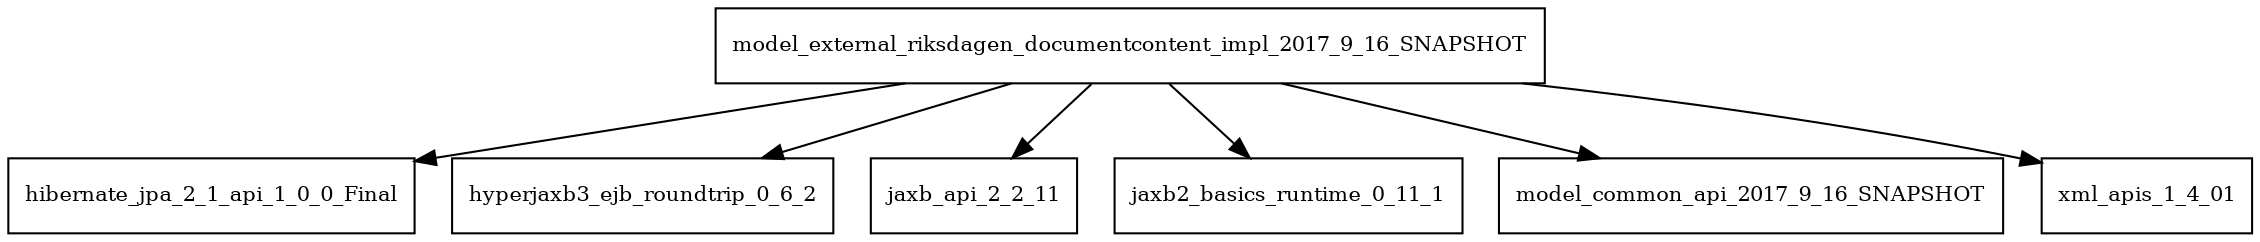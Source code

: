 digraph model_external_riksdagen_documentcontent_impl_2017_9_16_SNAPSHOT_dependencies {
  node [shape = box, fontsize=10.0];
  model_external_riksdagen_documentcontent_impl_2017_9_16_SNAPSHOT -> hibernate_jpa_2_1_api_1_0_0_Final;
  model_external_riksdagen_documentcontent_impl_2017_9_16_SNAPSHOT -> hyperjaxb3_ejb_roundtrip_0_6_2;
  model_external_riksdagen_documentcontent_impl_2017_9_16_SNAPSHOT -> jaxb_api_2_2_11;
  model_external_riksdagen_documentcontent_impl_2017_9_16_SNAPSHOT -> jaxb2_basics_runtime_0_11_1;
  model_external_riksdagen_documentcontent_impl_2017_9_16_SNAPSHOT -> model_common_api_2017_9_16_SNAPSHOT;
  model_external_riksdagen_documentcontent_impl_2017_9_16_SNAPSHOT -> xml_apis_1_4_01;
}
